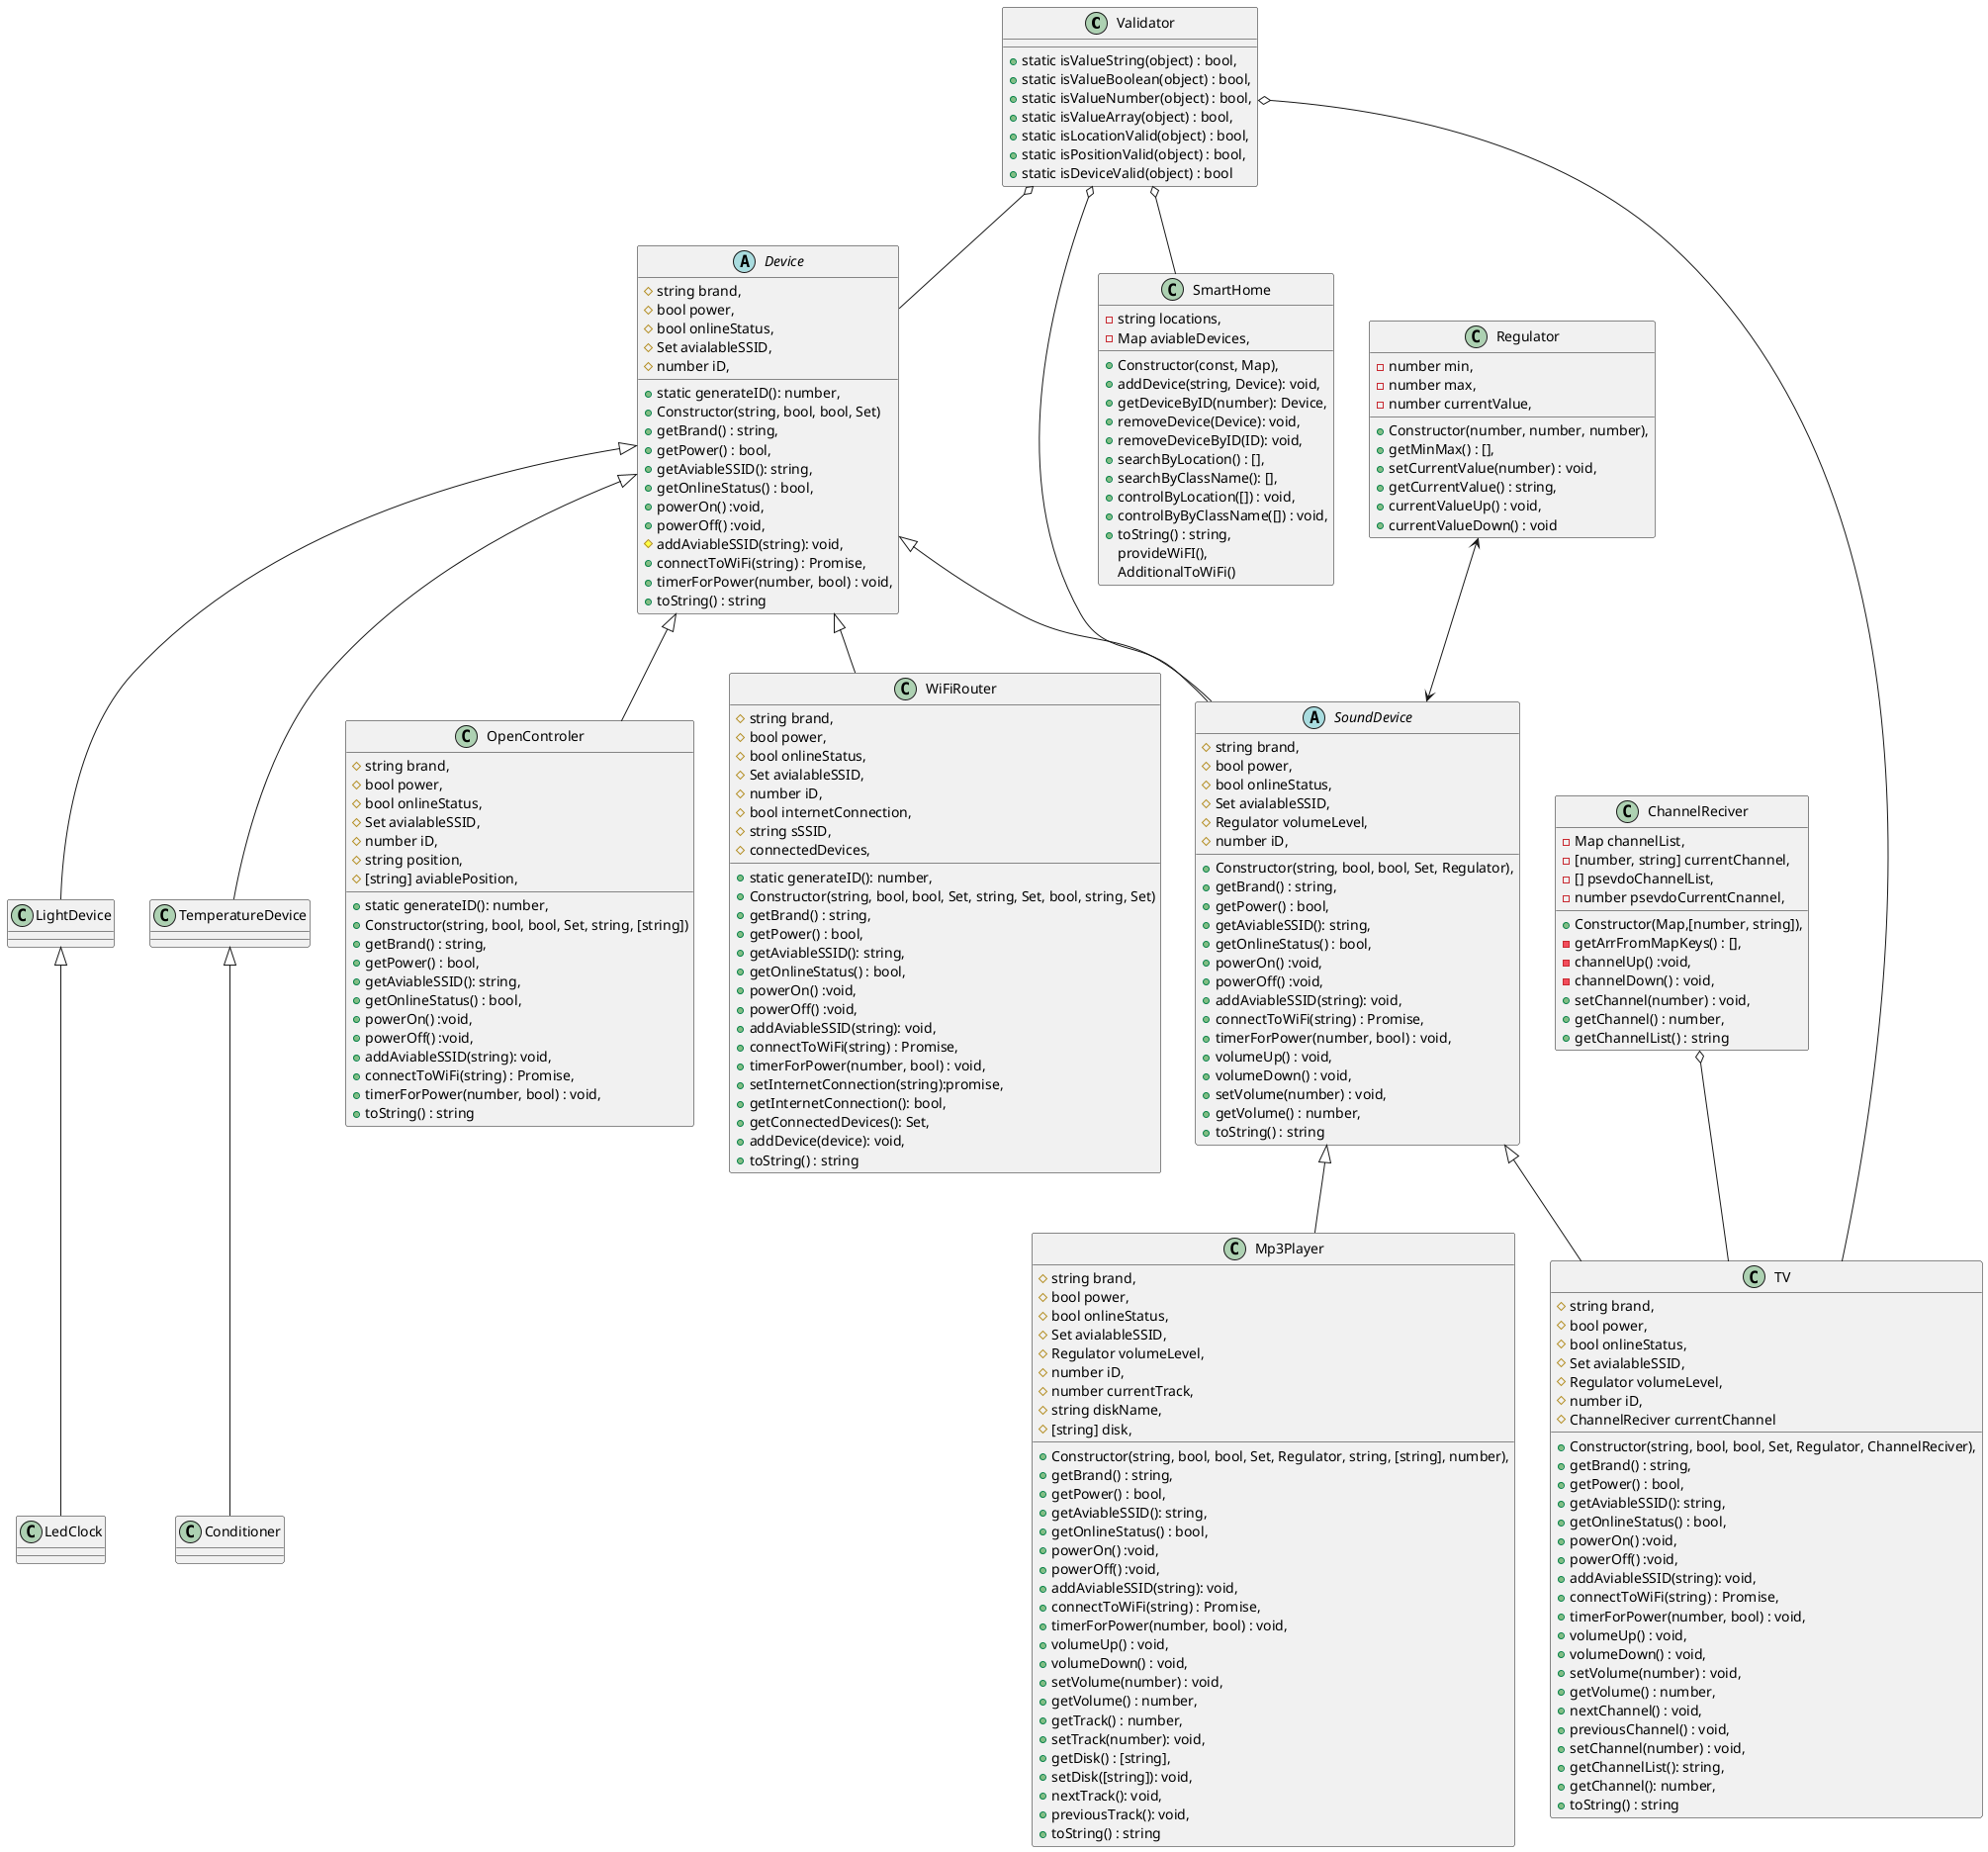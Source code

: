 skinparam classAttributeIconSize 0
@startuml smartHome

class Validator{
    +static isValueString(object) : bool,
    +static isValueBoolean(object) : bool,
    +static isValueNumber(object) : bool,
    +static isValueArray(object) : bool,
    +static isLocationValid(object) : bool,
    +static isPositionValid(object) : bool,
    +static isDeviceValid(object) : bool
}

class ChannelReciver{
    +Constructor(Map,[number, string]),
    -Map channelList, 
    -[number, string] currentChannel,
    -[] psevdoChannelList,
    -number psevdoCurrentCnannel,
    -getArrFromMapKeys() : [],
    -channelUp() :void,
    -channelDown() : void,
    +setChannel(number) : void, 
    +getChannel() : number,
    +getChannelList() : string
}

class Regulator{
    +Constructor(number, number, number),
    -number min,
    -number max,
    -number currentValue,
    +getMinMax() : [],
    +setCurrentValue(number) : void,
    +getCurrentValue() : string, 
    +currentValueUp() : void,
    +currentValueDown() : void
}


abstract class Device{
    +static generateID(): number,
    +Constructor(string, bool, bool, Set)
    #string brand,
    #bool power,
    #bool onlineStatus,
    #Set avialableSSID,
    #number iD,
    +getBrand() : string,
    +getPower() : bool,
    +getAviableSSID(): string,
    +getOnlineStatus() : bool,
    +powerOn() :void,
    +powerOff() :void,
    #addAviableSSID(string): void,
    +connectToWiFi(string) : Promise,
    +timerForPower(number, bool) : void,
    +toString() : string
}

abstract class SoundDevice{
    +Constructor(string, bool, bool, Set, Regulator),
    #string brand,
    #bool power,
    #bool onlineStatus,
    #Set avialableSSID,
    #Regulator volumeLevel,
    #number iD,
    +getBrand() : string,
    +getPower() : bool,
    +getAviableSSID(): string,
    +getOnlineStatus() : bool,
    +powerOn() :void,
    +powerOff() :void,
    +addAviableSSID(string): void,
    +connectToWiFi(string) : Promise,
    +timerForPower(number, bool) : void,
    +volumeUp() : void,
    +volumeDown() : void,
    +setVolume(number) : void, 
    +getVolume() : number,
    +toString() : string
}

class Mp3Player{
     +Constructor(string, bool, bool, Set, Regulator, string, [string], number),
    #string brand,
    #bool power,
    #bool onlineStatus,
    #Set avialableSSID,
    #Regulator volumeLevel,
    #number iD,
    #number currentTrack,
    #string diskName,
    #[string] disk,
    +getBrand() : string,
    +getPower() : bool,
    +getAviableSSID(): string,
    +getOnlineStatus() : bool,
    +powerOn() :void,
    +powerOff() :void,
    +addAviableSSID(string): void,
    +connectToWiFi(string) : Promise,
    +timerForPower(number, bool) : void,
    +volumeUp() : void,
    +volumeDown() : void,
    +setVolume(number) : void, 
    +getVolume() : number,    
    +getTrack() : number,
    +setTrack(number): void,
    +getDisk() : [string],
    +setDisk([string]): void,
    +nextTrack(): void,
    +previousTrack(): void,
    +toString() : string
}

class TV{
    +Constructor(string, bool, bool, Set, Regulator, ChannelReciver),
    #string brand,
    #bool power,
    #bool onlineStatus,
    #Set avialableSSID,
    #Regulator volumeLevel,
    #number iD,
    #ChannelReciver currentChannel
    +getBrand() : string,
    +getPower() : bool,
    +getAviableSSID(): string,
    +getOnlineStatus() : bool,
    +powerOn() :void,
    +powerOff() :void,
    +addAviableSSID(string): void,
    +connectToWiFi(string) : Promise,
    +timerForPower(number, bool) : void,
    +volumeUp() : void,
    +volumeDown() : void,
    +setVolume(number) : void, 
    +getVolume() : number,
    +nextChannel() : void,
    +previousChannel() : void,
    +setChannel(number) : void,
    +getChannelList(): string,
    +getChannel(): number,
    +toString() : string

}

class OpenControler{
    +static generateID(): number,
    +Constructor(string, bool, bool, Set, string, [string])
    #string brand,
    #bool power,
    #bool onlineStatus,
    #Set avialableSSID,
    #number iD,
    #string position,
    #[string] aviablePosition,
    +getBrand() : string,
    +getPower() : bool,
    +getAviableSSID(): string,
    +getOnlineStatus() : bool,
    +powerOn() :void,
    +powerOff() :void,
    +addAviableSSID(string): void,
    +connectToWiFi(string) : Promise,
    +timerForPower(number, bool) : void,
    +toString() : string
}


class WiFiRouter{
    +static generateID(): number,
    +Constructor(string, bool, bool, Set, string, Set, bool, string, Set)
    #string brand,
    #bool power,
    #bool onlineStatus,
    #Set avialableSSID,
    #number iD,
    #bool internetConnection,
    #string sSSID,
    #connectedDevices,    
    +getBrand() : string,
    +getPower() : bool,
    +getAviableSSID(): string,
    +getOnlineStatus() : bool,
    +powerOn() :void,
    +powerOff() :void,
    +addAviableSSID(string): void,
    +connectToWiFi(string) : Promise,
    +timerForPower(number, bool) : void,
    +setInternetConnection(string):promise,
    +getInternetConnection(): bool,
    +getConnectedDevices(): Set,
    +addDevice(device): void,
    +toString() : string
}

class SmartHome{
    +Constructor(const, Map),
    -string locations,
    -Map aviableDevices,
    +addDevice(string, Device): void,
    +getDeviceByID(number): Device,
    +removeDevice(Device): void,
    +removeDeviceByID(ID): void,
    +searchByLocation() : [],
    +searchByClassName(): [],
    +controlByLocation([]) : void,
    +controlByByClassName([]) : void,
    +toString() : string,

    
    provideWiFI(),
    AdditionаlToWiFi()

}

Device <|-- SoundDevice
Device <|-- WiFiRouter
Device <|-- OpenControler
Device <|-- LightDevice
Device <|-- TemperatureDevice


SoundDevice <|-- TV
SoundDevice <|-- Mp3Player

LightDevice <|-- LedClock
TemperatureDevice <|-- Conditioner

ChannelReciver o-- TV
Regulator <--> SoundDevice
Validator o-- Device
Validator o-- SoundDevice
Validator o-- TV


Validator o-- SmartHome

@enduml